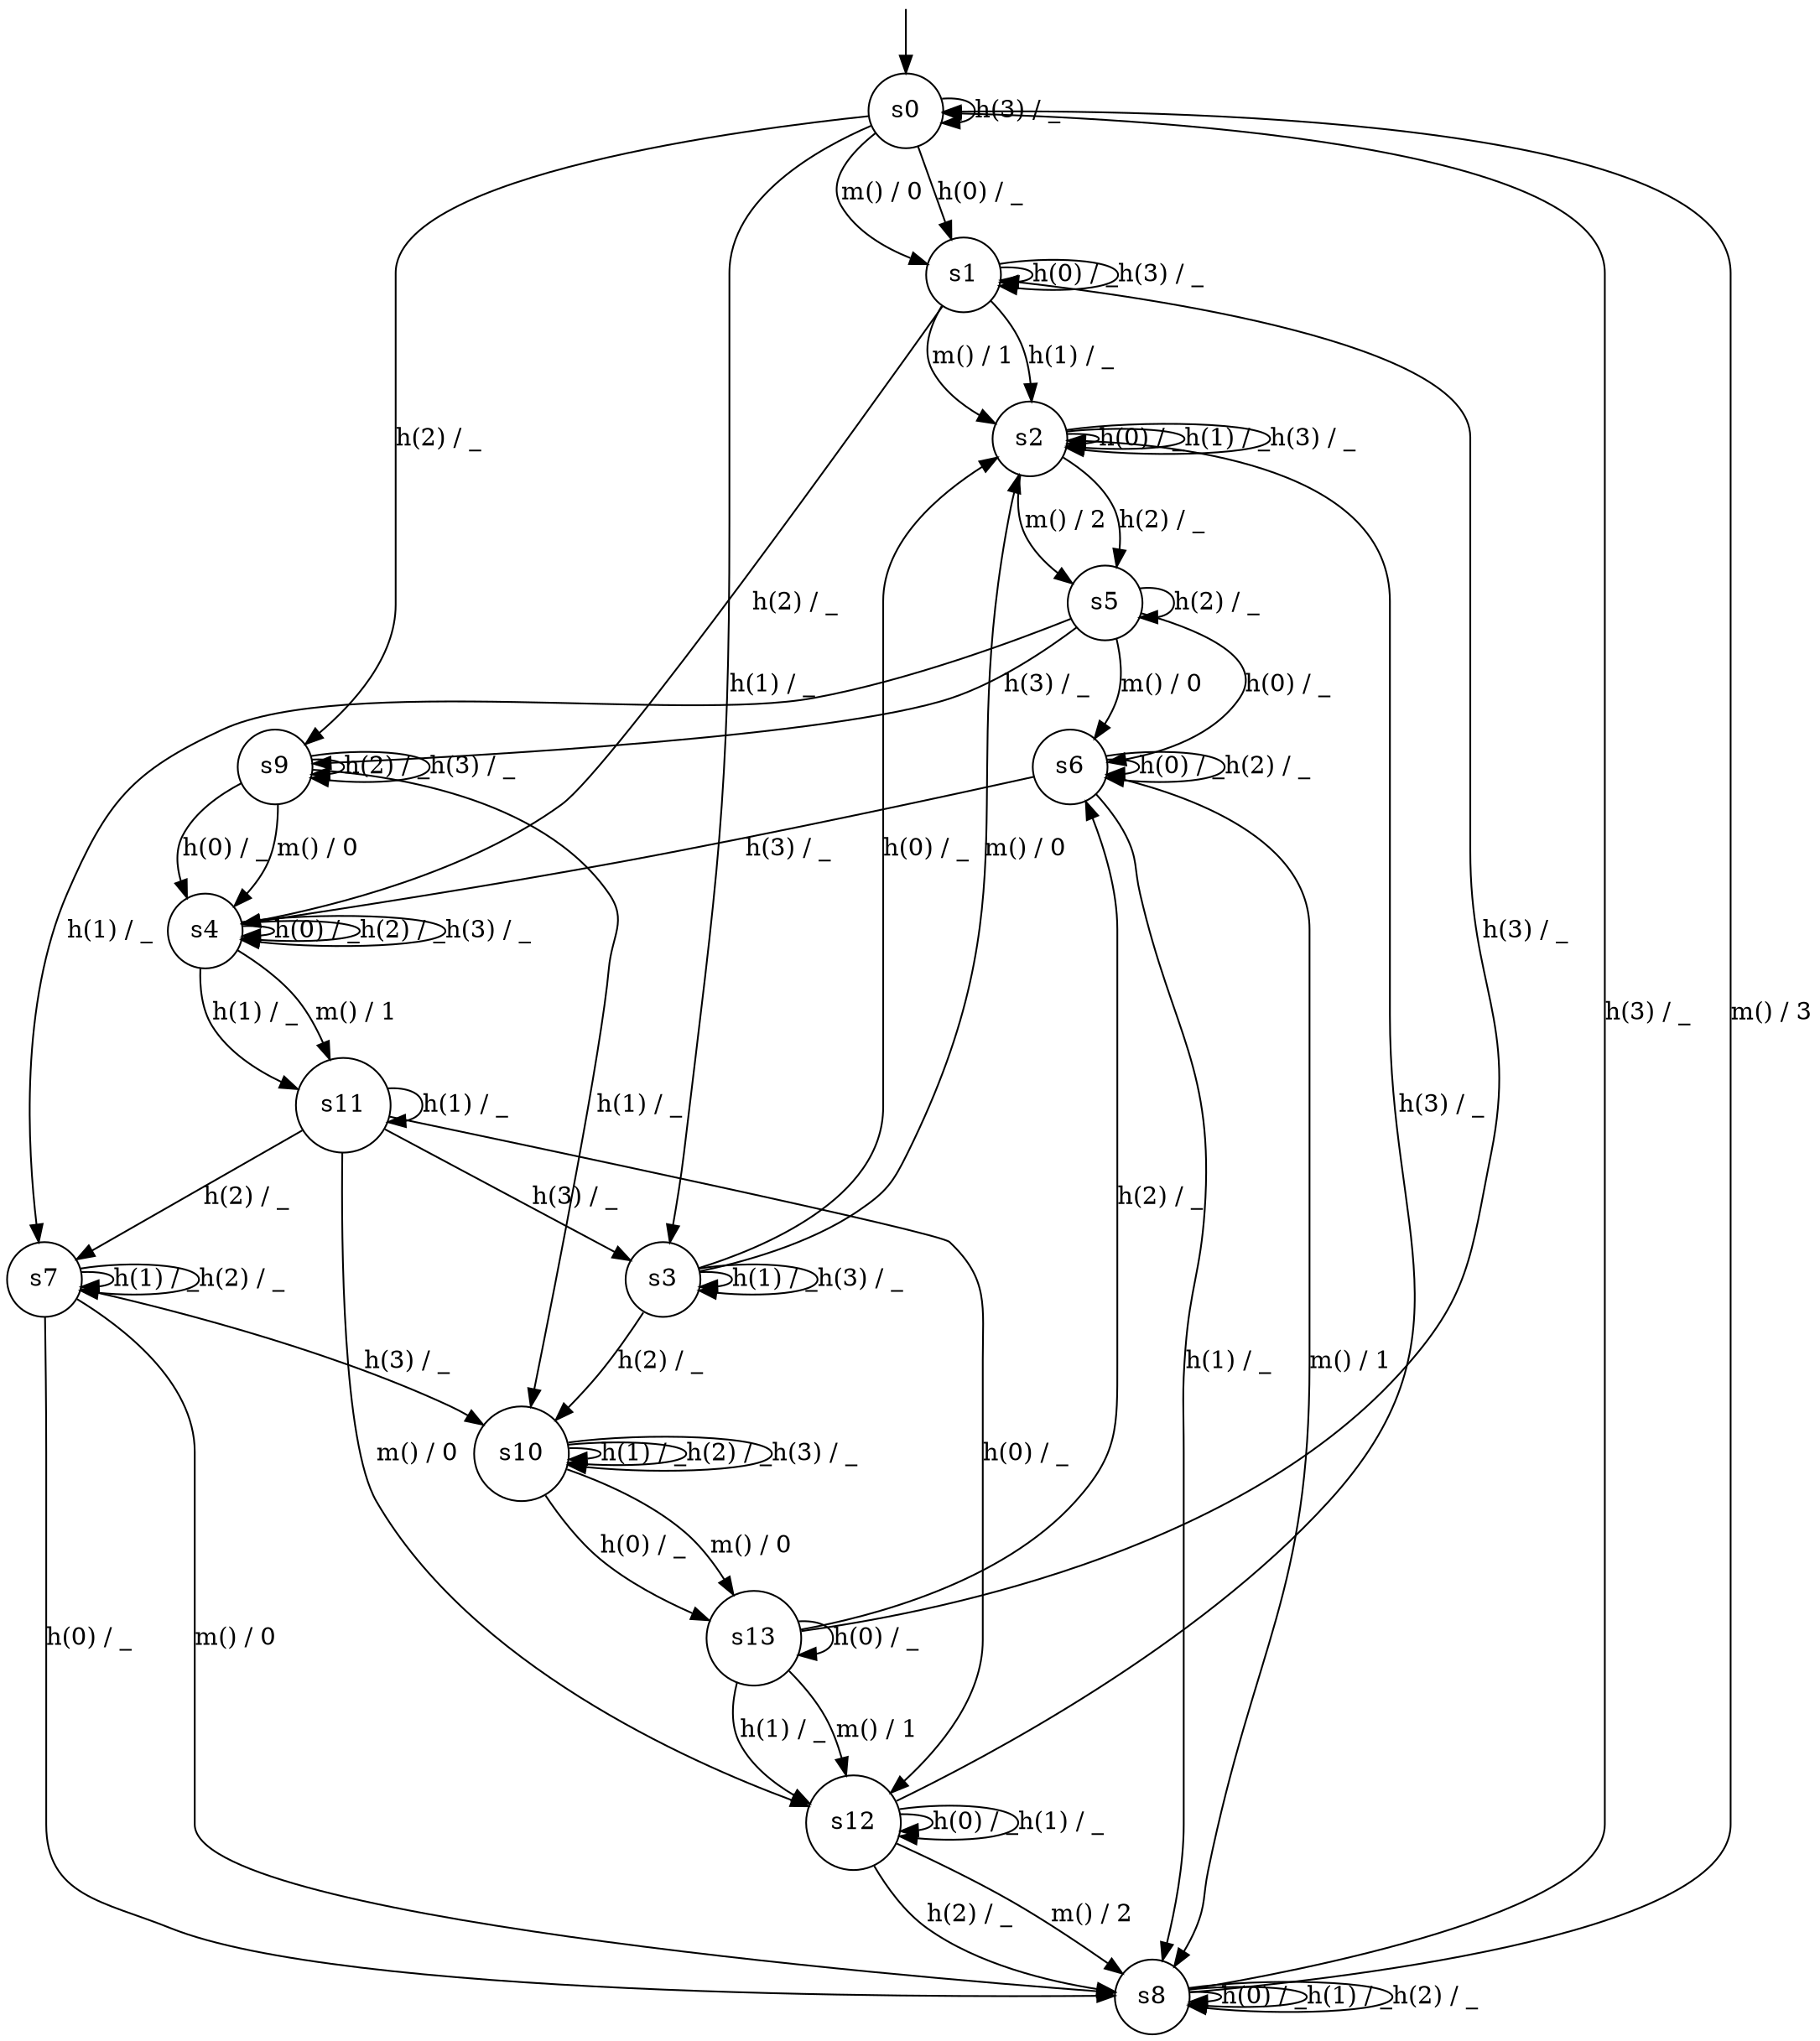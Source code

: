 digraph g {

	s0 [shape="circle" label="s0"];
	s1 [shape="circle" label="s1"];
	s2 [shape="circle" label="s2"];
	s3 [shape="circle" label="s3"];
	s4 [shape="circle" label="s4"];
	s5 [shape="circle" label="s5"];
	s6 [shape="circle" label="s6"];
	s7 [shape="circle" label="s7"];
	s8 [shape="circle" label="s8"];
	s9 [shape="circle" label="s9"];
	s10 [shape="circle" label="s10"];
	s11 [shape="circle" label="s11"];
	s12 [shape="circle" label="s12"];
	s13 [shape="circle" label="s13"];
	s0 -> s1 [label="h(0) / _"];
	s0 -> s3 [label="h(1) / _"];
	s0 -> s9 [label="h(2) / _"];
	s0 -> s0 [label="h(3) / _"];
	s0 -> s1 [label="m() / 0"];
	s1 -> s1 [label="h(0) / _"];
	s1 -> s2 [label="h(1) / _"];
	s1 -> s4 [label="h(2) / _"];
	s1 -> s1 [label="h(3) / _"];
	s1 -> s2 [label="m() / 1"];
	s2 -> s2 [label="h(0) / _"];
	s2 -> s2 [label="h(1) / _"];
	s2 -> s5 [label="h(2) / _"];
	s2 -> s2 [label="h(3) / _"];
	s2 -> s5 [label="m() / 2"];
	s3 -> s2 [label="h(0) / _"];
	s3 -> s3 [label="h(1) / _"];
	s3 -> s10 [label="h(2) / _"];
	s3 -> s3 [label="h(3) / _"];
	s3 -> s2 [label="m() / 0"];
	s4 -> s4 [label="h(0) / _"];
	s4 -> s11 [label="h(1) / _"];
	s4 -> s4 [label="h(2) / _"];
	s4 -> s4 [label="h(3) / _"];
	s4 -> s11 [label="m() / 1"];
	s5 -> s6 [label="h(0) / _"];
	s5 -> s7 [label="h(1) / _"];
	s5 -> s5 [label="h(2) / _"];
	s5 -> s9 [label="h(3) / _"];
	s5 -> s6 [label="m() / 0"];
	s6 -> s6 [label="h(0) / _"];
	s6 -> s8 [label="h(1) / _"];
	s6 -> s6 [label="h(2) / _"];
	s6 -> s4 [label="h(3) / _"];
	s6 -> s8 [label="m() / 1"];
	s7 -> s8 [label="h(0) / _"];
	s7 -> s7 [label="h(1) / _"];
	s7 -> s7 [label="h(2) / _"];
	s7 -> s10 [label="h(3) / _"];
	s7 -> s8 [label="m() / 0"];
	s8 -> s8 [label="h(0) / _"];
	s8 -> s8 [label="h(1) / _"];
	s8 -> s8 [label="h(2) / _"];
	s8 -> s0 [label="h(3) / _"];
	s8 -> s0 [label="m() / 3"];
	s9 -> s4 [label="h(0) / _"];
	s9 -> s10 [label="h(1) / _"];
	s9 -> s9 [label="h(2) / _"];
	s9 -> s9 [label="h(3) / _"];
	s9 -> s4 [label="m() / 0"];
	s10 -> s13 [label="h(0) / _"];
	s10 -> s10 [label="h(1) / _"];
	s10 -> s10 [label="h(2) / _"];
	s10 -> s10 [label="h(3) / _"];
	s10 -> s13 [label="m() / 0"];
	s11 -> s12 [label="h(0) / _"];
	s11 -> s11 [label="h(1) / _"];
	s11 -> s7 [label="h(2) / _"];
	s11 -> s3 [label="h(3) / _"];
	s11 -> s12 [label="m() / 0"];
	s12 -> s12 [label="h(0) / _"];
	s12 -> s12 [label="h(1) / _"];
	s12 -> s8 [label="h(2) / _"];
	s12 -> s2 [label="h(3) / _"];
	s12 -> s8 [label="m() / 2"];
	s13 -> s13 [label="h(0) / _"];
	s13 -> s12 [label="h(1) / _"];
	s13 -> s6 [label="h(2) / _"];
	s13 -> s1 [label="h(3) / _"];
	s13 -> s12 [label="m() / 1"];

__start0 [label="" shape="none" width="0" height="0"];
__start0 -> s0;

}
